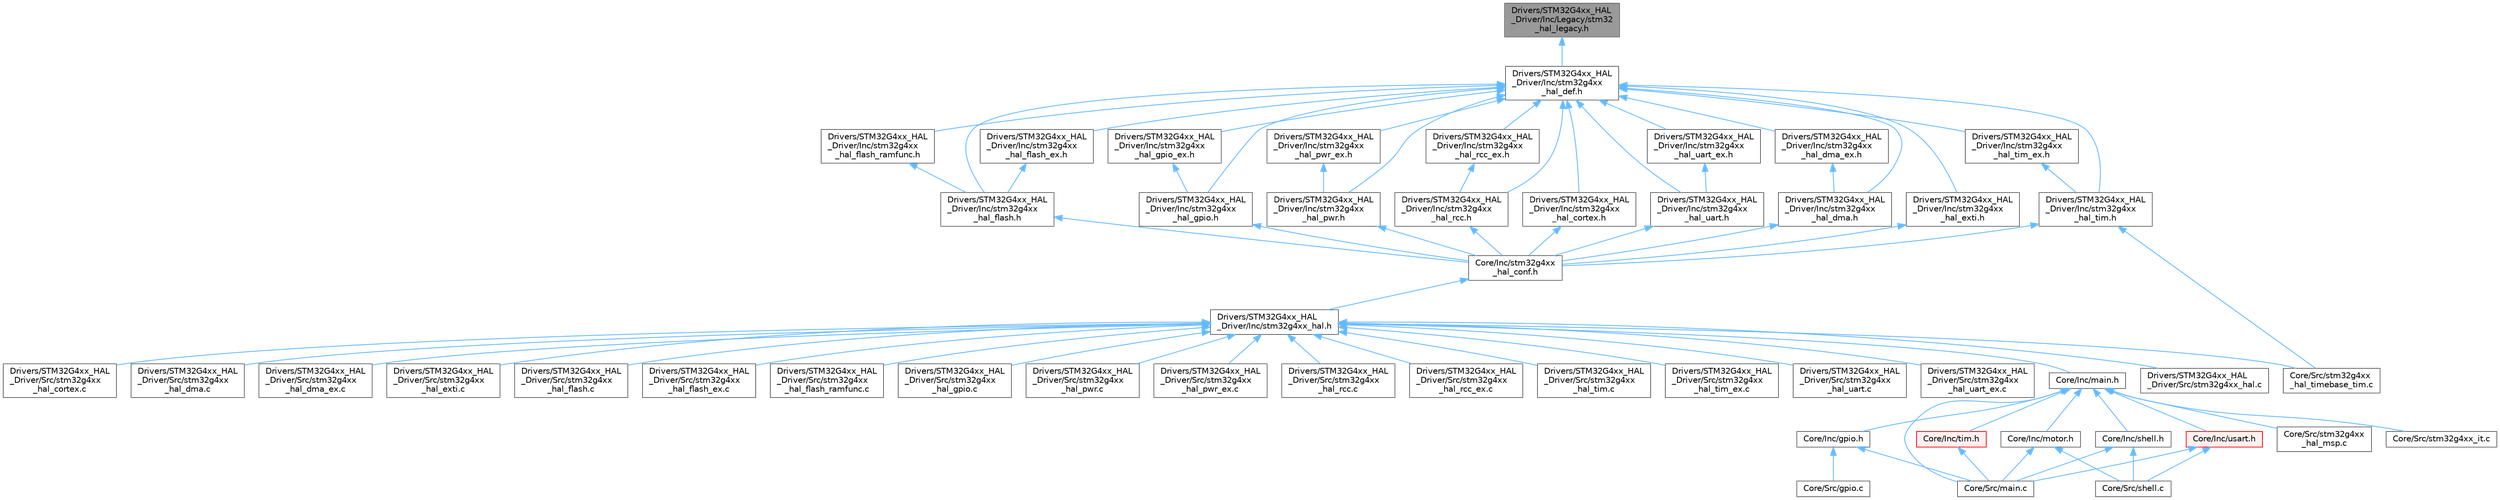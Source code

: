 digraph "Drivers/STM32G4xx_HAL_Driver/Inc/Legacy/stm32_hal_legacy.h"
{
 // LATEX_PDF_SIZE
  bgcolor="transparent";
  edge [fontname=Helvetica,fontsize=10,labelfontname=Helvetica,labelfontsize=10];
  node [fontname=Helvetica,fontsize=10,shape=box,height=0.2,width=0.4];
  Node1 [label="Drivers/STM32G4xx_HAL\l_Driver/Inc/Legacy/stm32\l_hal_legacy.h",height=0.2,width=0.4,color="gray40", fillcolor="grey60", style="filled", fontcolor="black",tooltip="This file contains aliases definition for the STM32Cube HAL constants macros and functions maintained..."];
  Node1 -> Node2 [dir="back",color="steelblue1",style="solid"];
  Node2 [label="Drivers/STM32G4xx_HAL\l_Driver/Inc/stm32g4xx\l_hal_def.h",height=0.2,width=0.4,color="grey40", fillcolor="white", style="filled",URL="$stm32g4xx__hal__def_8h.html",tooltip="This file contains HAL common defines, enumeration, macros and structures definitions."];
  Node2 -> Node3 [dir="back",color="steelblue1",style="solid"];
  Node3 [label="Drivers/STM32G4xx_HAL\l_Driver/Inc/stm32g4xx\l_hal_cortex.h",height=0.2,width=0.4,color="grey40", fillcolor="white", style="filled",URL="$stm32g4xx__hal__cortex_8h.html",tooltip="Header file of CORTEX HAL module."];
  Node3 -> Node4 [dir="back",color="steelblue1",style="solid"];
  Node4 [label="Core/Inc/stm32g4xx\l_hal_conf.h",height=0.2,width=0.4,color="grey40", fillcolor="white", style="filled",URL="$stm32g4xx__hal__conf_8h.html",tooltip="HAL configuration file."];
  Node4 -> Node5 [dir="back",color="steelblue1",style="solid"];
  Node5 [label="Drivers/STM32G4xx_HAL\l_Driver/Inc/stm32g4xx_hal.h",height=0.2,width=0.4,color="grey40", fillcolor="white", style="filled",URL="$stm32g4xx__hal_8h.html",tooltip="This file contains all the functions prototypes for the HAL module driver."];
  Node5 -> Node6 [dir="back",color="steelblue1",style="solid"];
  Node6 [label="Core/Inc/main.h",height=0.2,width=0.4,color="grey40", fillcolor="white", style="filled",URL="$main_8h.html",tooltip=": Header for main.c file. This file contains the common defines of the application."];
  Node6 -> Node7 [dir="back",color="steelblue1",style="solid"];
  Node7 [label="Core/Inc/gpio.h",height=0.2,width=0.4,color="grey40", fillcolor="white", style="filled",URL="$gpio_8h.html",tooltip="This file contains all the function prototypes for the gpio.c file."];
  Node7 -> Node8 [dir="back",color="steelblue1",style="solid"];
  Node8 [label="Core/Src/gpio.c",height=0.2,width=0.4,color="grey40", fillcolor="white", style="filled",URL="$gpio_8c.html",tooltip="This file provides code for the configuration of all used GPIO pins."];
  Node7 -> Node9 [dir="back",color="steelblue1",style="solid"];
  Node9 [label="Core/Src/main.c",height=0.2,width=0.4,color="grey40", fillcolor="white", style="filled",URL="$main_8c.html",tooltip=": Main program body"];
  Node6 -> Node10 [dir="back",color="steelblue1",style="solid"];
  Node10 [label="Core/Inc/motor.h",height=0.2,width=0.4,color="grey40", fillcolor="white", style="filled",URL="$motor_8h_source.html",tooltip=" "];
  Node10 -> Node9 [dir="back",color="steelblue1",style="solid"];
  Node10 -> Node11 [dir="back",color="steelblue1",style="solid"];
  Node11 [label="Core/Src/shell.c",height=0.2,width=0.4,color="grey40", fillcolor="white", style="filled",URL="$shell_8c.html",tooltip="This file provides code for motor control."];
  Node6 -> Node12 [dir="back",color="steelblue1",style="solid"];
  Node12 [label="Core/Inc/shell.h",height=0.2,width=0.4,color="grey40", fillcolor="white", style="filled",URL="$shell_8h_source.html",tooltip=" "];
  Node12 -> Node9 [dir="back",color="steelblue1",style="solid"];
  Node12 -> Node11 [dir="back",color="steelblue1",style="solid"];
  Node6 -> Node13 [dir="back",color="steelblue1",style="solid"];
  Node13 [label="Core/Inc/tim.h",height=0.2,width=0.4,color="red", fillcolor="#FFF0F0", style="filled",URL="$tim_8h.html",tooltip="This file contains all the function prototypes for the tim.c file."];
  Node13 -> Node9 [dir="back",color="steelblue1",style="solid"];
  Node6 -> Node15 [dir="back",color="steelblue1",style="solid"];
  Node15 [label="Core/Inc/usart.h",height=0.2,width=0.4,color="red", fillcolor="#FFF0F0", style="filled",URL="$usart_8h.html",tooltip="This file contains all the function prototypes for the usart.c file."];
  Node15 -> Node9 [dir="back",color="steelblue1",style="solid"];
  Node15 -> Node11 [dir="back",color="steelblue1",style="solid"];
  Node6 -> Node9 [dir="back",color="steelblue1",style="solid"];
  Node6 -> Node17 [dir="back",color="steelblue1",style="solid"];
  Node17 [label="Core/Src/stm32g4xx\l_hal_msp.c",height=0.2,width=0.4,color="grey40", fillcolor="white", style="filled",URL="$stm32g4xx__hal__msp_8c.html",tooltip="This file provides code for the MSP Initialization and de-Initialization codes."];
  Node6 -> Node18 [dir="back",color="steelblue1",style="solid"];
  Node18 [label="Core/Src/stm32g4xx_it.c",height=0.2,width=0.4,color="grey40", fillcolor="white", style="filled",URL="$stm32g4xx__it_8c.html",tooltip="Interrupt Service Routines."];
  Node5 -> Node19 [dir="back",color="steelblue1",style="solid"];
  Node19 [label="Core/Src/stm32g4xx\l_hal_timebase_tim.c",height=0.2,width=0.4,color="grey40", fillcolor="white", style="filled",URL="$stm32g4xx__hal__timebase__tim_8c.html",tooltip="HAL time base based on the hardware TIM."];
  Node5 -> Node20 [dir="back",color="steelblue1",style="solid"];
  Node20 [label="Drivers/STM32G4xx_HAL\l_Driver/Src/stm32g4xx_hal.c",height=0.2,width=0.4,color="grey40", fillcolor="white", style="filled",URL="$stm32g4xx__hal_8c.html",tooltip="HAL module driver. This is the common part of the HAL initialization."];
  Node5 -> Node21 [dir="back",color="steelblue1",style="solid"];
  Node21 [label="Drivers/STM32G4xx_HAL\l_Driver/Src/stm32g4xx\l_hal_cortex.c",height=0.2,width=0.4,color="grey40", fillcolor="white", style="filled",URL="$stm32g4xx__hal__cortex_8c.html",tooltip="CORTEX HAL module driver. This file provides firmware functions to manage the following functionaliti..."];
  Node5 -> Node22 [dir="back",color="steelblue1",style="solid"];
  Node22 [label="Drivers/STM32G4xx_HAL\l_Driver/Src/stm32g4xx\l_hal_dma.c",height=0.2,width=0.4,color="grey40", fillcolor="white", style="filled",URL="$stm32g4xx__hal__dma_8c.html",tooltip="DMA HAL module driver. This file provides firmware functions to manage the following functionalities ..."];
  Node5 -> Node23 [dir="back",color="steelblue1",style="solid"];
  Node23 [label="Drivers/STM32G4xx_HAL\l_Driver/Src/stm32g4xx\l_hal_dma_ex.c",height=0.2,width=0.4,color="grey40", fillcolor="white", style="filled",URL="$stm32g4xx__hal__dma__ex_8c.html",tooltip="DMA Extension HAL module driver This file provides firmware functions to manage the following functio..."];
  Node5 -> Node24 [dir="back",color="steelblue1",style="solid"];
  Node24 [label="Drivers/STM32G4xx_HAL\l_Driver/Src/stm32g4xx\l_hal_exti.c",height=0.2,width=0.4,color="grey40", fillcolor="white", style="filled",URL="$stm32g4xx__hal__exti_8c.html",tooltip="EXTI HAL module driver. This file provides firmware functions to manage the following functionalities..."];
  Node5 -> Node25 [dir="back",color="steelblue1",style="solid"];
  Node25 [label="Drivers/STM32G4xx_HAL\l_Driver/Src/stm32g4xx\l_hal_flash.c",height=0.2,width=0.4,color="grey40", fillcolor="white", style="filled",URL="$stm32g4xx__hal__flash_8c.html",tooltip="FLASH HAL module driver. This file provides firmware functions to manage the following functionalitie..."];
  Node5 -> Node26 [dir="back",color="steelblue1",style="solid"];
  Node26 [label="Drivers/STM32G4xx_HAL\l_Driver/Src/stm32g4xx\l_hal_flash_ex.c",height=0.2,width=0.4,color="grey40", fillcolor="white", style="filled",URL="$stm32g4xx__hal__flash__ex_8c.html",tooltip="Extended FLASH HAL module driver. This file provides firmware functions to manage the following funct..."];
  Node5 -> Node27 [dir="back",color="steelblue1",style="solid"];
  Node27 [label="Drivers/STM32G4xx_HAL\l_Driver/Src/stm32g4xx\l_hal_flash_ramfunc.c",height=0.2,width=0.4,color="grey40", fillcolor="white", style="filled",URL="$stm32g4xx__hal__flash__ramfunc_8c.html",tooltip="FLASH RAMFUNC driver. This file provides a Flash firmware functions which should be executed from int..."];
  Node5 -> Node28 [dir="back",color="steelblue1",style="solid"];
  Node28 [label="Drivers/STM32G4xx_HAL\l_Driver/Src/stm32g4xx\l_hal_gpio.c",height=0.2,width=0.4,color="grey40", fillcolor="white", style="filled",URL="$stm32g4xx__hal__gpio_8c.html",tooltip="GPIO HAL module driver. This file provides firmware functions to manage the following functionalities..."];
  Node5 -> Node29 [dir="back",color="steelblue1",style="solid"];
  Node29 [label="Drivers/STM32G4xx_HAL\l_Driver/Src/stm32g4xx\l_hal_pwr.c",height=0.2,width=0.4,color="grey40", fillcolor="white", style="filled",URL="$stm32g4xx__hal__pwr_8c.html",tooltip="PWR HAL module driver. This file provides firmware functions to manage the following functionalities ..."];
  Node5 -> Node30 [dir="back",color="steelblue1",style="solid"];
  Node30 [label="Drivers/STM32G4xx_HAL\l_Driver/Src/stm32g4xx\l_hal_pwr_ex.c",height=0.2,width=0.4,color="grey40", fillcolor="white", style="filled",URL="$stm32g4xx__hal__pwr__ex_8c.html",tooltip="Extended PWR HAL module driver. This file provides firmware functions to manage the following functio..."];
  Node5 -> Node31 [dir="back",color="steelblue1",style="solid"];
  Node31 [label="Drivers/STM32G4xx_HAL\l_Driver/Src/stm32g4xx\l_hal_rcc.c",height=0.2,width=0.4,color="grey40", fillcolor="white", style="filled",URL="$stm32g4xx__hal__rcc_8c.html",tooltip="RCC HAL module driver. This file provides firmware functions to manage the following functionalities ..."];
  Node5 -> Node32 [dir="back",color="steelblue1",style="solid"];
  Node32 [label="Drivers/STM32G4xx_HAL\l_Driver/Src/stm32g4xx\l_hal_rcc_ex.c",height=0.2,width=0.4,color="grey40", fillcolor="white", style="filled",URL="$stm32g4xx__hal__rcc__ex_8c.html",tooltip="Extended RCC HAL module driver. This file provides firmware functions to manage the following functio..."];
  Node5 -> Node33 [dir="back",color="steelblue1",style="solid"];
  Node33 [label="Drivers/STM32G4xx_HAL\l_Driver/Src/stm32g4xx\l_hal_tim.c",height=0.2,width=0.4,color="grey40", fillcolor="white", style="filled",URL="$stm32g4xx__hal__tim_8c.html",tooltip="TIM HAL module driver. This file provides firmware functions to manage the following functionalities ..."];
  Node5 -> Node34 [dir="back",color="steelblue1",style="solid"];
  Node34 [label="Drivers/STM32G4xx_HAL\l_Driver/Src/stm32g4xx\l_hal_tim_ex.c",height=0.2,width=0.4,color="grey40", fillcolor="white", style="filled",URL="$stm32g4xx__hal__tim__ex_8c.html",tooltip="TIM HAL module driver. This file provides firmware functions to manage the following functionalities ..."];
  Node5 -> Node35 [dir="back",color="steelblue1",style="solid"];
  Node35 [label="Drivers/STM32G4xx_HAL\l_Driver/Src/stm32g4xx\l_hal_uart.c",height=0.2,width=0.4,color="grey40", fillcolor="white", style="filled",URL="$stm32g4xx__hal__uart_8c.html",tooltip="UART HAL module driver. This file provides firmware functions to manage the following functionalities..."];
  Node5 -> Node36 [dir="back",color="steelblue1",style="solid"];
  Node36 [label="Drivers/STM32G4xx_HAL\l_Driver/Src/stm32g4xx\l_hal_uart_ex.c",height=0.2,width=0.4,color="grey40", fillcolor="white", style="filled",URL="$stm32g4xx__hal__uart__ex_8c.html",tooltip="Extended UART HAL module driver. This file provides firmware functions to manage the following extend..."];
  Node2 -> Node37 [dir="back",color="steelblue1",style="solid"];
  Node37 [label="Drivers/STM32G4xx_HAL\l_Driver/Inc/stm32g4xx\l_hal_dma.h",height=0.2,width=0.4,color="grey40", fillcolor="white", style="filled",URL="$stm32g4xx__hal__dma_8h.html",tooltip="Header file of DMA HAL module."];
  Node37 -> Node4 [dir="back",color="steelblue1",style="solid"];
  Node2 -> Node38 [dir="back",color="steelblue1",style="solid"];
  Node38 [label="Drivers/STM32G4xx_HAL\l_Driver/Inc/stm32g4xx\l_hal_dma_ex.h",height=0.2,width=0.4,color="grey40", fillcolor="white", style="filled",URL="$stm32g4xx__hal__dma__ex_8h.html",tooltip="Header file of DMA HAL extension module."];
  Node38 -> Node37 [dir="back",color="steelblue1",style="solid"];
  Node2 -> Node39 [dir="back",color="steelblue1",style="solid"];
  Node39 [label="Drivers/STM32G4xx_HAL\l_Driver/Inc/stm32g4xx\l_hal_exti.h",height=0.2,width=0.4,color="grey40", fillcolor="white", style="filled",URL="$stm32g4xx__hal__exti_8h.html",tooltip="Header file of EXTI HAL module."];
  Node39 -> Node4 [dir="back",color="steelblue1",style="solid"];
  Node2 -> Node40 [dir="back",color="steelblue1",style="solid"];
  Node40 [label="Drivers/STM32G4xx_HAL\l_Driver/Inc/stm32g4xx\l_hal_flash.h",height=0.2,width=0.4,color="grey40", fillcolor="white", style="filled",URL="$stm32g4xx__hal__flash_8h.html",tooltip="Header file of FLASH HAL module."];
  Node40 -> Node4 [dir="back",color="steelblue1",style="solid"];
  Node2 -> Node41 [dir="back",color="steelblue1",style="solid"];
  Node41 [label="Drivers/STM32G4xx_HAL\l_Driver/Inc/stm32g4xx\l_hal_flash_ex.h",height=0.2,width=0.4,color="grey40", fillcolor="white", style="filled",URL="$stm32g4xx__hal__flash__ex_8h.html",tooltip="Header file of FLASH HAL Extended module."];
  Node41 -> Node40 [dir="back",color="steelblue1",style="solid"];
  Node2 -> Node42 [dir="back",color="steelblue1",style="solid"];
  Node42 [label="Drivers/STM32G4xx_HAL\l_Driver/Inc/stm32g4xx\l_hal_flash_ramfunc.h",height=0.2,width=0.4,color="grey40", fillcolor="white", style="filled",URL="$stm32g4xx__hal__flash__ramfunc_8h.html",tooltip="Header file of FLASH RAMFUNC driver."];
  Node42 -> Node40 [dir="back",color="steelblue1",style="solid"];
  Node2 -> Node43 [dir="back",color="steelblue1",style="solid"];
  Node43 [label="Drivers/STM32G4xx_HAL\l_Driver/Inc/stm32g4xx\l_hal_gpio.h",height=0.2,width=0.4,color="grey40", fillcolor="white", style="filled",URL="$stm32g4xx__hal__gpio_8h.html",tooltip="Header file of GPIO HAL module."];
  Node43 -> Node4 [dir="back",color="steelblue1",style="solid"];
  Node2 -> Node44 [dir="back",color="steelblue1",style="solid"];
  Node44 [label="Drivers/STM32G4xx_HAL\l_Driver/Inc/stm32g4xx\l_hal_gpio_ex.h",height=0.2,width=0.4,color="grey40", fillcolor="white", style="filled",URL="$stm32g4xx__hal__gpio__ex_8h.html",tooltip="Header file of GPIO HAL Extended module."];
  Node44 -> Node43 [dir="back",color="steelblue1",style="solid"];
  Node2 -> Node45 [dir="back",color="steelblue1",style="solid"];
  Node45 [label="Drivers/STM32G4xx_HAL\l_Driver/Inc/stm32g4xx\l_hal_pwr.h",height=0.2,width=0.4,color="grey40", fillcolor="white", style="filled",URL="$stm32g4xx__hal__pwr_8h.html",tooltip="Header file of PWR HAL module."];
  Node45 -> Node4 [dir="back",color="steelblue1",style="solid"];
  Node2 -> Node46 [dir="back",color="steelblue1",style="solid"];
  Node46 [label="Drivers/STM32G4xx_HAL\l_Driver/Inc/stm32g4xx\l_hal_pwr_ex.h",height=0.2,width=0.4,color="grey40", fillcolor="white", style="filled",URL="$stm32g4xx__hal__pwr__ex_8h.html",tooltip="Header file of PWR HAL Extended module."];
  Node46 -> Node45 [dir="back",color="steelblue1",style="solid"];
  Node2 -> Node47 [dir="back",color="steelblue1",style="solid"];
  Node47 [label="Drivers/STM32G4xx_HAL\l_Driver/Inc/stm32g4xx\l_hal_rcc.h",height=0.2,width=0.4,color="grey40", fillcolor="white", style="filled",URL="$stm32g4xx__hal__rcc_8h.html",tooltip="Header file of RCC HAL module."];
  Node47 -> Node4 [dir="back",color="steelblue1",style="solid"];
  Node2 -> Node48 [dir="back",color="steelblue1",style="solid"];
  Node48 [label="Drivers/STM32G4xx_HAL\l_Driver/Inc/stm32g4xx\l_hal_rcc_ex.h",height=0.2,width=0.4,color="grey40", fillcolor="white", style="filled",URL="$stm32g4xx__hal__rcc__ex_8h.html",tooltip="Header file of RCC HAL Extended module."];
  Node48 -> Node47 [dir="back",color="steelblue1",style="solid"];
  Node2 -> Node49 [dir="back",color="steelblue1",style="solid"];
  Node49 [label="Drivers/STM32G4xx_HAL\l_Driver/Inc/stm32g4xx\l_hal_tim.h",height=0.2,width=0.4,color="grey40", fillcolor="white", style="filled",URL="$stm32g4xx__hal__tim_8h.html",tooltip="Header file of TIM HAL module."];
  Node49 -> Node4 [dir="back",color="steelblue1",style="solid"];
  Node49 -> Node19 [dir="back",color="steelblue1",style="solid"];
  Node2 -> Node50 [dir="back",color="steelblue1",style="solid"];
  Node50 [label="Drivers/STM32G4xx_HAL\l_Driver/Inc/stm32g4xx\l_hal_tim_ex.h",height=0.2,width=0.4,color="grey40", fillcolor="white", style="filled",URL="$stm32g4xx__hal__tim__ex_8h.html",tooltip="Header file of TIM HAL Extended module."];
  Node50 -> Node49 [dir="back",color="steelblue1",style="solid"];
  Node2 -> Node51 [dir="back",color="steelblue1",style="solid"];
  Node51 [label="Drivers/STM32G4xx_HAL\l_Driver/Inc/stm32g4xx\l_hal_uart.h",height=0.2,width=0.4,color="grey40", fillcolor="white", style="filled",URL="$stm32g4xx__hal__uart_8h.html",tooltip="Header file of UART HAL module."];
  Node51 -> Node4 [dir="back",color="steelblue1",style="solid"];
  Node2 -> Node52 [dir="back",color="steelblue1",style="solid"];
  Node52 [label="Drivers/STM32G4xx_HAL\l_Driver/Inc/stm32g4xx\l_hal_uart_ex.h",height=0.2,width=0.4,color="grey40", fillcolor="white", style="filled",URL="$stm32g4xx__hal__uart__ex_8h.html",tooltip="Header file of UART HAL Extended module."];
  Node52 -> Node51 [dir="back",color="steelblue1",style="solid"];
}
